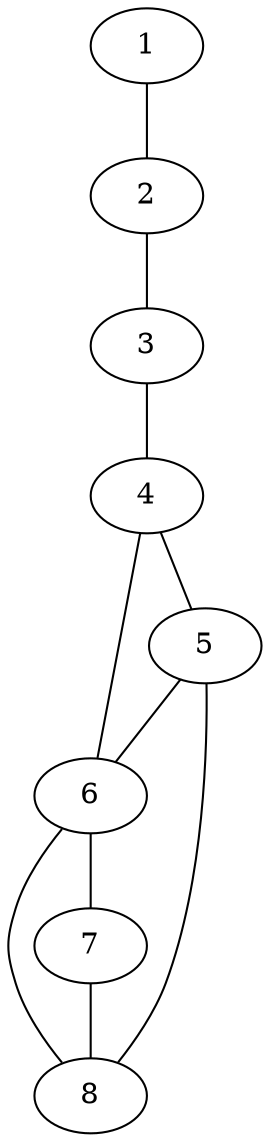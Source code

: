 graph A {
    1 -- 2
    2 -- 3
    3 -- 4
    4 -- { 5; 6 }
    5 -- { 6; 8 }
    6 -- { 7; 8}
    7 -- { 8}
}
